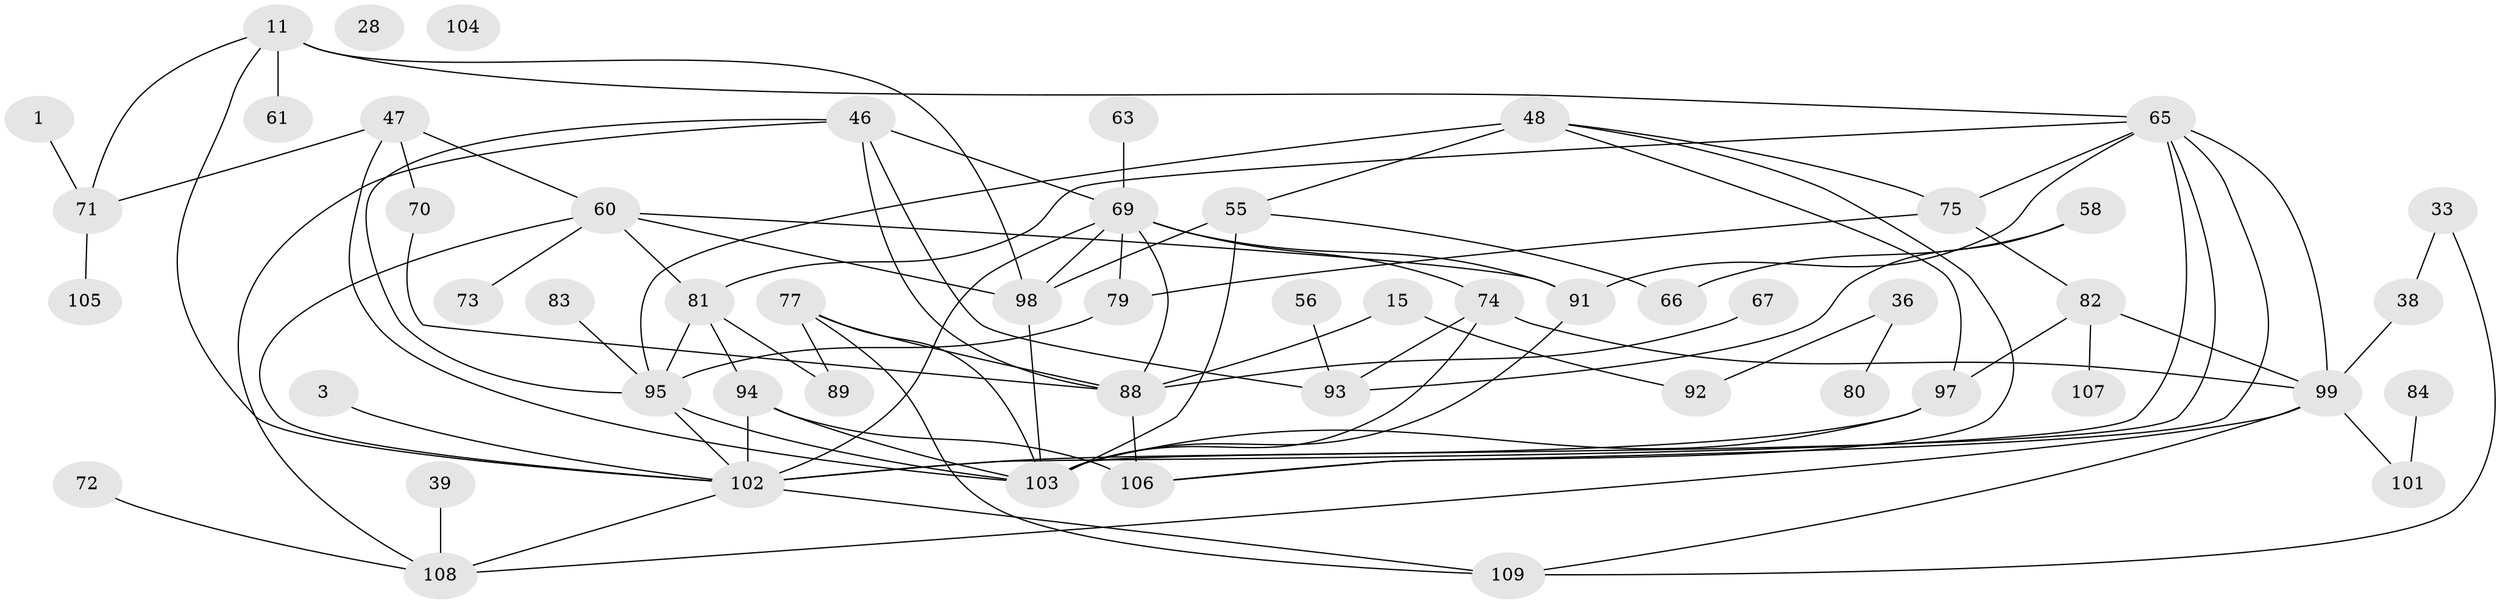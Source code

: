 // original degree distribution, {1: 0.1926605504587156, 5: 0.11926605504587157, 3: 0.22935779816513763, 6: 0.05504587155963303, 2: 0.2018348623853211, 7: 0.027522935779816515, 4: 0.1559633027522936, 0: 0.01834862385321101}
// Generated by graph-tools (version 1.1) at 2025/39/03/09/25 04:39:10]
// undirected, 54 vertices, 91 edges
graph export_dot {
graph [start="1"]
  node [color=gray90,style=filled];
  1;
  3;
  11;
  15;
  28;
  33;
  36;
  38;
  39;
  46;
  47;
  48;
  55;
  56;
  58;
  60 [super="+24+51"];
  61;
  63;
  65 [super="+13+37+44"];
  66;
  67;
  69 [super="+7+34"];
  70;
  71 [super="+17"];
  72;
  73;
  74 [super="+18+59"];
  75 [super="+20+41+57"];
  77;
  79 [super="+78"];
  80;
  81 [super="+68"];
  82;
  83;
  84;
  88 [super="+45+76"];
  89 [super="+2"];
  91 [super="+50"];
  92;
  93 [super="+40+4+52"];
  94;
  95 [super="+14+42"];
  97;
  98 [super="+31"];
  99 [super="+53+43+54+86+90"];
  101;
  102 [super="+100+35+96"];
  103 [super="+25+85"];
  104;
  105;
  106 [super="+16"];
  107;
  108 [super="+12+23+87"];
  109;
  1 -- 71;
  3 -- 102;
  11 -- 61;
  11 -- 71 [weight=2];
  11 -- 98 [weight=2];
  11 -- 65;
  11 -- 102;
  15 -- 92;
  15 -- 88;
  33 -- 38;
  33 -- 109;
  36 -- 80;
  36 -- 92;
  38 -- 99;
  39 -- 108;
  46 -- 93;
  46 -- 69;
  46 -- 95;
  46 -- 108;
  46 -- 88 [weight=2];
  47 -- 70;
  47 -- 71;
  47 -- 103;
  47 -- 60;
  48 -- 55;
  48 -- 97;
  48 -- 75;
  48 -- 106;
  48 -- 95 [weight=2];
  55 -- 66;
  55 -- 103 [weight=2];
  55 -- 98;
  56 -- 93;
  58 -- 66;
  58 -- 93;
  60 -- 73;
  60 -- 81 [weight=2];
  60 -- 98;
  60 -- 102 [weight=2];
  60 -- 91;
  63 -- 69;
  65 -- 106;
  65 -- 102;
  65 -- 81;
  65 -- 103;
  65 -- 75 [weight=2];
  65 -- 99 [weight=3];
  65 -- 91;
  67 -- 88;
  69 -- 98 [weight=2];
  69 -- 102 [weight=3];
  69 -- 74 [weight=3];
  69 -- 79;
  69 -- 88;
  69 -- 91;
  70 -- 88;
  71 -- 105;
  72 -- 108;
  74 -- 103;
  74 -- 93;
  74 -- 99;
  75 -- 82;
  75 -- 79;
  77 -- 89;
  77 -- 109;
  77 -- 103;
  77 -- 88 [weight=2];
  79 -- 95;
  81 -- 94;
  81 -- 95;
  81 -- 89;
  82 -- 97;
  82 -- 107;
  82 -- 99;
  83 -- 95;
  84 -- 101;
  88 -- 106 [weight=2];
  91 -- 103;
  94 -- 102;
  94 -- 106;
  94 -- 103;
  95 -- 103 [weight=3];
  95 -- 102;
  97 -- 103;
  97 -- 102;
  98 -- 103;
  99 -- 109;
  99 -- 101;
  99 -- 108;
  102 -- 109;
  102 -- 108;
}

